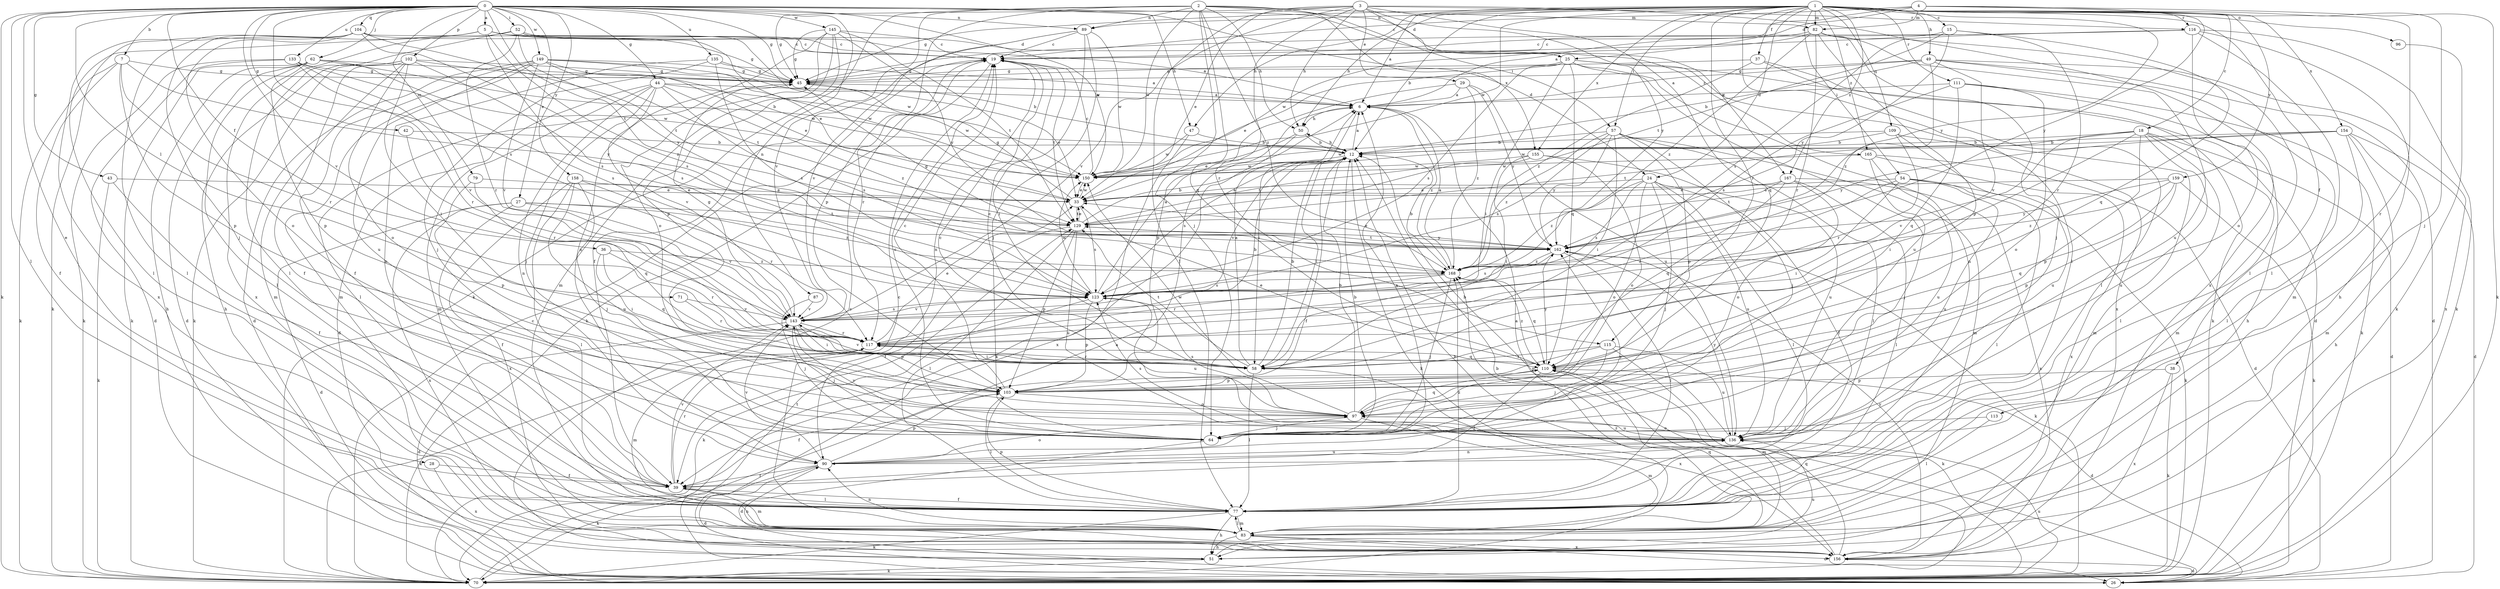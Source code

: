 strict digraph  {
0;
1;
2;
3;
4;
5;
6;
7;
12;
15;
18;
19;
24;
25;
26;
27;
28;
29;
33;
36;
37;
38;
39;
42;
43;
44;
45;
47;
49;
50;
51;
52;
54;
57;
58;
62;
64;
70;
71;
77;
79;
82;
83;
87;
89;
90;
96;
97;
102;
103;
104;
109;
110;
111;
113;
115;
116;
117;
123;
129;
133;
135;
136;
143;
145;
149;
150;
154;
155;
156;
158;
159;
162;
165;
167;
168;
0 -> 5  [label=a];
0 -> 7  [label=b];
0 -> 24  [label=d];
0 -> 27  [label=e];
0 -> 28  [label=e];
0 -> 36  [label=f];
0 -> 42  [label=g];
0 -> 43  [label=g];
0 -> 44  [label=g];
0 -> 45  [label=g];
0 -> 47  [label=h];
0 -> 52  [label=i];
0 -> 62  [label=j];
0 -> 70  [label=k];
0 -> 71  [label=l];
0 -> 77  [label=l];
0 -> 79  [label=m];
0 -> 87  [label=n];
0 -> 89  [label=n];
0 -> 102  [label=p];
0 -> 104  [label=q];
0 -> 123  [label=s];
0 -> 129  [label=t];
0 -> 133  [label=u];
0 -> 135  [label=u];
0 -> 143  [label=v];
0 -> 145  [label=w];
0 -> 149  [label=w];
0 -> 150  [label=w];
0 -> 158  [label=y];
0 -> 165  [label=z];
1 -> 6  [label=a];
1 -> 12  [label=b];
1 -> 15  [label=c];
1 -> 18  [label=c];
1 -> 24  [label=d];
1 -> 37  [label=f];
1 -> 38  [label=f];
1 -> 45  [label=g];
1 -> 47  [label=h];
1 -> 49  [label=h];
1 -> 50  [label=h];
1 -> 54  [label=i];
1 -> 57  [label=i];
1 -> 64  [label=j];
1 -> 77  [label=l];
1 -> 82  [label=m];
1 -> 89  [label=n];
1 -> 96  [label=o];
1 -> 109  [label=q];
1 -> 111  [label=r];
1 -> 113  [label=r];
1 -> 115  [label=r];
1 -> 150  [label=w];
1 -> 154  [label=x];
1 -> 155  [label=x];
1 -> 159  [label=y];
1 -> 162  [label=y];
1 -> 165  [label=z];
1 -> 167  [label=z];
2 -> 50  [label=h];
2 -> 57  [label=i];
2 -> 64  [label=j];
2 -> 70  [label=k];
2 -> 82  [label=m];
2 -> 89  [label=n];
2 -> 103  [label=p];
2 -> 110  [label=q];
2 -> 143  [label=v];
2 -> 150  [label=w];
2 -> 155  [label=x];
2 -> 167  [label=z];
2 -> 168  [label=z];
3 -> 25  [label=d];
3 -> 29  [label=e];
3 -> 33  [label=e];
3 -> 45  [label=g];
3 -> 50  [label=h];
3 -> 77  [label=l];
3 -> 110  [label=q];
3 -> 115  [label=r];
3 -> 116  [label=r];
3 -> 143  [label=v];
3 -> 156  [label=x];
3 -> 162  [label=y];
4 -> 6  [label=a];
4 -> 19  [label=c];
4 -> 25  [label=d];
4 -> 70  [label=k];
4 -> 82  [label=m];
4 -> 116  [label=r];
4 -> 162  [label=y];
5 -> 19  [label=c];
5 -> 25  [label=d];
5 -> 33  [label=e];
5 -> 77  [label=l];
5 -> 123  [label=s];
5 -> 156  [label=x];
5 -> 168  [label=z];
6 -> 50  [label=h];
6 -> 58  [label=i];
6 -> 168  [label=z];
7 -> 39  [label=f];
7 -> 45  [label=g];
7 -> 70  [label=k];
7 -> 103  [label=p];
7 -> 117  [label=r];
7 -> 162  [label=y];
12 -> 6  [label=a];
12 -> 39  [label=f];
12 -> 50  [label=h];
12 -> 58  [label=i];
12 -> 70  [label=k];
12 -> 123  [label=s];
12 -> 143  [label=v];
12 -> 150  [label=w];
15 -> 19  [label=c];
15 -> 110  [label=q];
15 -> 117  [label=r];
15 -> 129  [label=t];
15 -> 162  [label=y];
18 -> 12  [label=b];
18 -> 26  [label=d];
18 -> 58  [label=i];
18 -> 77  [label=l];
18 -> 83  [label=m];
18 -> 103  [label=p];
18 -> 136  [label=u];
18 -> 143  [label=v];
18 -> 150  [label=w];
19 -> 45  [label=g];
19 -> 58  [label=i];
19 -> 70  [label=k];
19 -> 117  [label=r];
19 -> 129  [label=t];
24 -> 33  [label=e];
24 -> 39  [label=f];
24 -> 64  [label=j];
24 -> 77  [label=l];
24 -> 97  [label=o];
24 -> 123  [label=s];
24 -> 136  [label=u];
24 -> 168  [label=z];
25 -> 26  [label=d];
25 -> 33  [label=e];
25 -> 45  [label=g];
25 -> 58  [label=i];
25 -> 90  [label=n];
25 -> 110  [label=q];
25 -> 123  [label=s];
25 -> 136  [label=u];
25 -> 156  [label=x];
26 -> 12  [label=b];
26 -> 129  [label=t];
27 -> 26  [label=d];
27 -> 39  [label=f];
27 -> 129  [label=t];
27 -> 143  [label=v];
27 -> 156  [label=x];
27 -> 168  [label=z];
28 -> 39  [label=f];
28 -> 156  [label=x];
29 -> 6  [label=a];
29 -> 103  [label=p];
29 -> 136  [label=u];
29 -> 162  [label=y];
29 -> 168  [label=z];
33 -> 45  [label=g];
33 -> 123  [label=s];
33 -> 129  [label=t];
33 -> 150  [label=w];
36 -> 58  [label=i];
36 -> 110  [label=q];
36 -> 117  [label=r];
36 -> 168  [label=z];
37 -> 45  [label=g];
37 -> 70  [label=k];
37 -> 77  [label=l];
37 -> 168  [label=z];
38 -> 70  [label=k];
38 -> 103  [label=p];
38 -> 156  [label=x];
39 -> 77  [label=l];
39 -> 83  [label=m];
39 -> 117  [label=r];
39 -> 143  [label=v];
42 -> 12  [label=b];
42 -> 117  [label=r];
43 -> 33  [label=e];
43 -> 39  [label=f];
43 -> 70  [label=k];
44 -> 6  [label=a];
44 -> 26  [label=d];
44 -> 64  [label=j];
44 -> 83  [label=m];
44 -> 90  [label=n];
44 -> 123  [label=s];
44 -> 143  [label=v];
44 -> 150  [label=w];
44 -> 168  [label=z];
45 -> 6  [label=a];
45 -> 33  [label=e];
45 -> 77  [label=l];
47 -> 12  [label=b];
47 -> 150  [label=w];
47 -> 156  [label=x];
49 -> 6  [label=a];
49 -> 12  [label=b];
49 -> 26  [label=d];
49 -> 45  [label=g];
49 -> 83  [label=m];
49 -> 143  [label=v];
49 -> 156  [label=x];
49 -> 168  [label=z];
50 -> 12  [label=b];
50 -> 33  [label=e];
50 -> 70  [label=k];
51 -> 19  [label=c];
51 -> 70  [label=k];
51 -> 136  [label=u];
52 -> 6  [label=a];
52 -> 19  [label=c];
52 -> 77  [label=l];
52 -> 117  [label=r];
52 -> 150  [label=w];
52 -> 156  [label=x];
52 -> 162  [label=y];
54 -> 33  [label=e];
54 -> 58  [label=i];
54 -> 70  [label=k];
54 -> 77  [label=l];
54 -> 117  [label=r];
54 -> 136  [label=u];
57 -> 12  [label=b];
57 -> 58  [label=i];
57 -> 64  [label=j];
57 -> 77  [label=l];
57 -> 83  [label=m];
57 -> 103  [label=p];
57 -> 123  [label=s];
57 -> 162  [label=y];
57 -> 168  [label=z];
58 -> 6  [label=a];
58 -> 12  [label=b];
58 -> 19  [label=c];
58 -> 77  [label=l];
58 -> 117  [label=r];
58 -> 129  [label=t];
58 -> 143  [label=v];
58 -> 156  [label=x];
62 -> 12  [label=b];
62 -> 26  [label=d];
62 -> 45  [label=g];
62 -> 51  [label=h];
62 -> 70  [label=k];
62 -> 77  [label=l];
62 -> 103  [label=p];
62 -> 150  [label=w];
64 -> 12  [label=b];
64 -> 19  [label=c];
64 -> 26  [label=d];
64 -> 143  [label=v];
70 -> 6  [label=a];
70 -> 19  [label=c];
70 -> 136  [label=u];
70 -> 168  [label=z];
71 -> 117  [label=r];
71 -> 143  [label=v];
77 -> 39  [label=f];
77 -> 51  [label=h];
77 -> 70  [label=k];
77 -> 83  [label=m];
77 -> 103  [label=p];
77 -> 168  [label=z];
79 -> 33  [label=e];
79 -> 103  [label=p];
79 -> 110  [label=q];
82 -> 19  [label=c];
82 -> 64  [label=j];
82 -> 77  [label=l];
82 -> 103  [label=p];
82 -> 117  [label=r];
82 -> 136  [label=u];
82 -> 150  [label=w];
82 -> 168  [label=z];
83 -> 6  [label=a];
83 -> 19  [label=c];
83 -> 26  [label=d];
83 -> 51  [label=h];
83 -> 77  [label=l];
83 -> 90  [label=n];
83 -> 110  [label=q];
83 -> 156  [label=x];
87 -> 64  [label=j];
87 -> 143  [label=v];
89 -> 19  [label=c];
89 -> 39  [label=f];
89 -> 64  [label=j];
89 -> 90  [label=n];
89 -> 143  [label=v];
89 -> 150  [label=w];
90 -> 6  [label=a];
90 -> 26  [label=d];
90 -> 39  [label=f];
90 -> 70  [label=k];
90 -> 97  [label=o];
90 -> 103  [label=p];
90 -> 136  [label=u];
90 -> 143  [label=v];
90 -> 162  [label=y];
96 -> 70  [label=k];
97 -> 12  [label=b];
97 -> 19  [label=c];
97 -> 64  [label=j];
97 -> 83  [label=m];
97 -> 110  [label=q];
97 -> 123  [label=s];
97 -> 136  [label=u];
97 -> 150  [label=w];
102 -> 39  [label=f];
102 -> 45  [label=g];
102 -> 51  [label=h];
102 -> 58  [label=i];
102 -> 70  [label=k];
102 -> 83  [label=m];
102 -> 97  [label=o];
102 -> 123  [label=s];
102 -> 150  [label=w];
103 -> 19  [label=c];
103 -> 39  [label=f];
103 -> 77  [label=l];
103 -> 97  [label=o];
104 -> 19  [label=c];
104 -> 45  [label=g];
104 -> 64  [label=j];
104 -> 70  [label=k];
104 -> 77  [label=l];
104 -> 97  [label=o];
104 -> 123  [label=s];
104 -> 129  [label=t];
109 -> 12  [label=b];
109 -> 83  [label=m];
109 -> 117  [label=r];
109 -> 136  [label=u];
109 -> 150  [label=w];
110 -> 26  [label=d];
110 -> 33  [label=e];
110 -> 39  [label=f];
110 -> 83  [label=m];
110 -> 103  [label=p];
110 -> 162  [label=y];
110 -> 168  [label=z];
111 -> 6  [label=a];
111 -> 51  [label=h];
111 -> 70  [label=k];
111 -> 97  [label=o];
111 -> 110  [label=q];
111 -> 123  [label=s];
113 -> 64  [label=j];
113 -> 77  [label=l];
115 -> 58  [label=i];
115 -> 64  [label=j];
115 -> 70  [label=k];
115 -> 103  [label=p];
115 -> 136  [label=u];
116 -> 19  [label=c];
116 -> 45  [label=g];
116 -> 51  [label=h];
116 -> 70  [label=k];
116 -> 77  [label=l];
116 -> 97  [label=o];
116 -> 123  [label=s];
117 -> 12  [label=b];
117 -> 33  [label=e];
117 -> 58  [label=i];
117 -> 70  [label=k];
117 -> 83  [label=m];
117 -> 110  [label=q];
123 -> 6  [label=a];
123 -> 70  [label=k];
123 -> 103  [label=p];
123 -> 136  [label=u];
123 -> 143  [label=v];
123 -> 150  [label=w];
129 -> 12  [label=b];
129 -> 33  [label=e];
129 -> 39  [label=f];
129 -> 77  [label=l];
129 -> 103  [label=p];
129 -> 136  [label=u];
129 -> 162  [label=y];
133 -> 26  [label=d];
133 -> 45  [label=g];
133 -> 70  [label=k];
133 -> 117  [label=r];
133 -> 123  [label=s];
133 -> 143  [label=v];
135 -> 6  [label=a];
135 -> 45  [label=g];
135 -> 64  [label=j];
135 -> 90  [label=n];
135 -> 123  [label=s];
136 -> 12  [label=b];
136 -> 90  [label=n];
136 -> 97  [label=o];
136 -> 123  [label=s];
136 -> 162  [label=y];
143 -> 26  [label=d];
143 -> 45  [label=g];
143 -> 58  [label=i];
143 -> 64  [label=j];
143 -> 103  [label=p];
143 -> 117  [label=r];
143 -> 123  [label=s];
145 -> 19  [label=c];
145 -> 45  [label=g];
145 -> 83  [label=m];
145 -> 90  [label=n];
145 -> 97  [label=o];
145 -> 103  [label=p];
145 -> 129  [label=t];
145 -> 162  [label=y];
149 -> 12  [label=b];
149 -> 26  [label=d];
149 -> 33  [label=e];
149 -> 39  [label=f];
149 -> 45  [label=g];
149 -> 83  [label=m];
149 -> 129  [label=t];
149 -> 136  [label=u];
149 -> 143  [label=v];
149 -> 150  [label=w];
150 -> 19  [label=c];
150 -> 33  [label=e];
154 -> 12  [label=b];
154 -> 26  [label=d];
154 -> 51  [label=h];
154 -> 77  [label=l];
154 -> 83  [label=m];
154 -> 129  [label=t];
154 -> 162  [label=y];
155 -> 58  [label=i];
155 -> 97  [label=o];
155 -> 129  [label=t];
155 -> 136  [label=u];
155 -> 150  [label=w];
156 -> 12  [label=b];
156 -> 26  [label=d];
156 -> 90  [label=n];
156 -> 110  [label=q];
156 -> 162  [label=y];
158 -> 33  [label=e];
158 -> 64  [label=j];
158 -> 77  [label=l];
158 -> 117  [label=r];
158 -> 136  [label=u];
158 -> 156  [label=x];
159 -> 33  [label=e];
159 -> 70  [label=k];
159 -> 103  [label=p];
159 -> 110  [label=q];
159 -> 162  [label=y];
159 -> 168  [label=z];
162 -> 33  [label=e];
162 -> 45  [label=g];
162 -> 70  [label=k];
162 -> 77  [label=l];
162 -> 123  [label=s];
162 -> 129  [label=t];
162 -> 168  [label=z];
165 -> 26  [label=d];
165 -> 64  [label=j];
165 -> 136  [label=u];
165 -> 150  [label=w];
165 -> 156  [label=x];
167 -> 33  [label=e];
167 -> 77  [label=l];
167 -> 97  [label=o];
167 -> 110  [label=q];
167 -> 129  [label=t];
167 -> 156  [label=x];
168 -> 6  [label=a];
168 -> 12  [label=b];
168 -> 64  [label=j];
168 -> 110  [label=q];
168 -> 117  [label=r];
168 -> 123  [label=s];
}
